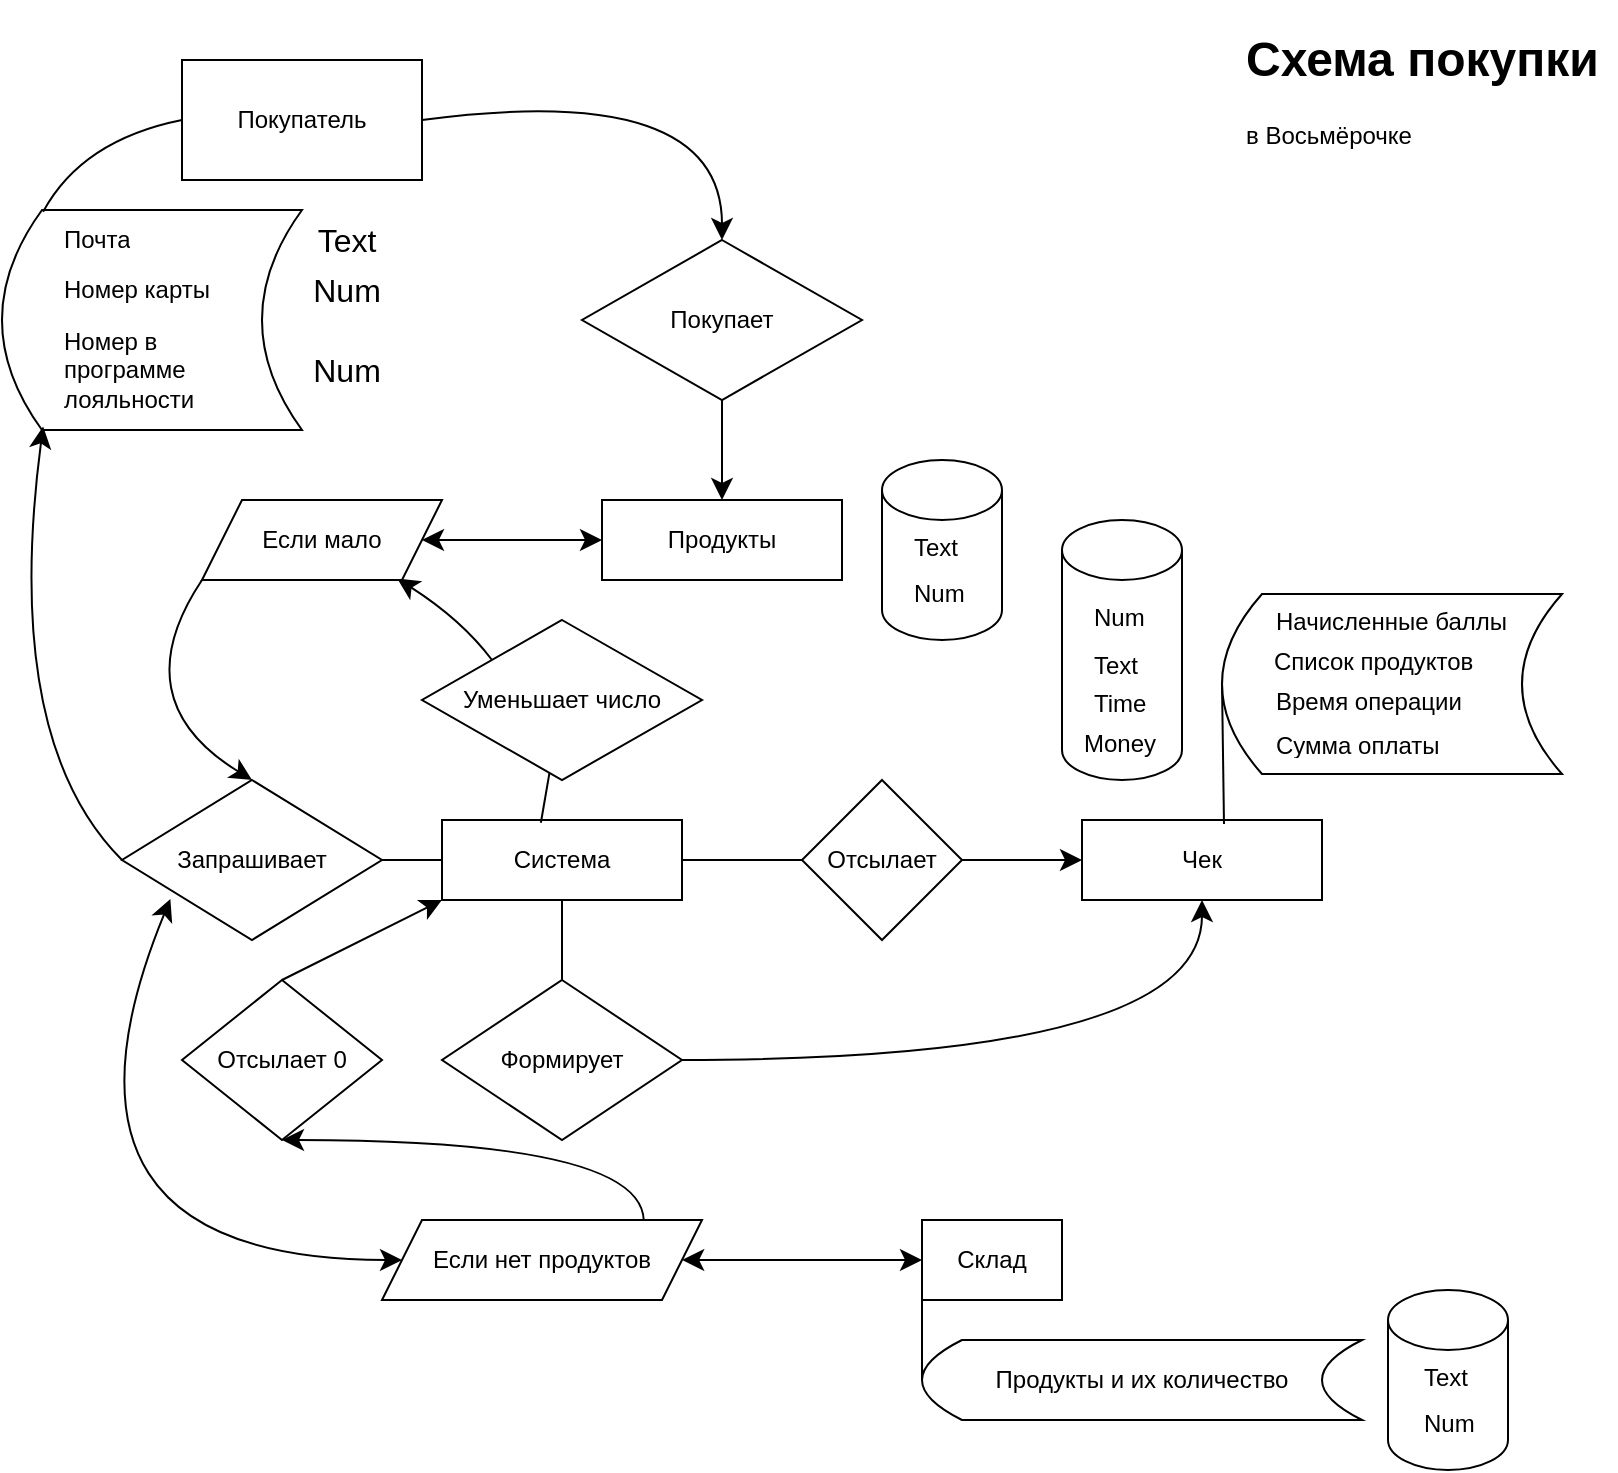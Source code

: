<mxfile version="24.0.0" type="github">
  <diagram id="C5RBs43oDa-KdzZeNtuy" name="Page-1">
    <mxGraphModel dx="827" dy="851" grid="1" gridSize="10" guides="1" tooltips="1" connect="1" arrows="1" fold="1" page="1" pageScale="1" pageWidth="827" pageHeight="1169" math="0" shadow="0">
      <root>
        <mxCell id="WIyWlLk6GJQsqaUBKTNV-0" />
        <mxCell id="WIyWlLk6GJQsqaUBKTNV-1" parent="WIyWlLk6GJQsqaUBKTNV-0" />
        <mxCell id="I_9hdYCKWF7VWZXxGhOi-0" value="Продукты" style="rounded=0;whiteSpace=wrap;html=1;" vertex="1" parent="WIyWlLk6GJQsqaUBKTNV-1">
          <mxGeometry x="320" y="280" width="120" height="40" as="geometry" />
        </mxCell>
        <mxCell id="I_9hdYCKWF7VWZXxGhOi-1" value="Покупает" style="rhombus;whiteSpace=wrap;html=1;" vertex="1" parent="WIyWlLk6GJQsqaUBKTNV-1">
          <mxGeometry x="310" y="150" width="140" height="80" as="geometry" />
        </mxCell>
        <mxCell id="I_9hdYCKWF7VWZXxGhOi-2" value="" style="endArrow=classic;html=1;rounded=0;fontSize=12;startSize=8;endSize=8;curved=1;" edge="1" parent="WIyWlLk6GJQsqaUBKTNV-1" source="I_9hdYCKWF7VWZXxGhOi-1" target="I_9hdYCKWF7VWZXxGhOi-0">
          <mxGeometry width="50" height="50" relative="1" as="geometry">
            <mxPoint x="410" y="460" as="sourcePoint" />
            <mxPoint x="460" y="410" as="targetPoint" />
          </mxGeometry>
        </mxCell>
        <mxCell id="I_9hdYCKWF7VWZXxGhOi-4" value="Покупатель" style="rounded=0;whiteSpace=wrap;html=1;" vertex="1" parent="WIyWlLk6GJQsqaUBKTNV-1">
          <mxGeometry x="110" y="60" width="120" height="60" as="geometry" />
        </mxCell>
        <mxCell id="I_9hdYCKWF7VWZXxGhOi-6" value="" style="endArrow=classic;html=1;rounded=0;fontSize=12;startSize=8;endSize=8;curved=1;exitX=1;exitY=0.5;exitDx=0;exitDy=0;" edge="1" parent="WIyWlLk6GJQsqaUBKTNV-1" source="I_9hdYCKWF7VWZXxGhOi-4" target="I_9hdYCKWF7VWZXxGhOi-1">
          <mxGeometry width="50" height="50" relative="1" as="geometry">
            <mxPoint x="310" y="35" as="sourcePoint" />
            <mxPoint x="410" y="35" as="targetPoint" />
            <Array as="points">
              <mxPoint x="380" y="70" />
            </Array>
          </mxGeometry>
        </mxCell>
        <mxCell id="I_9hdYCKWF7VWZXxGhOi-7" value="Система" style="rounded=0;whiteSpace=wrap;html=1;" vertex="1" parent="WIyWlLk6GJQsqaUBKTNV-1">
          <mxGeometry x="240" y="440" width="120" height="40" as="geometry" />
        </mxCell>
        <mxCell id="I_9hdYCKWF7VWZXxGhOi-8" value="Отсылает" style="rhombus;whiteSpace=wrap;html=1;" vertex="1" parent="WIyWlLk6GJQsqaUBKTNV-1">
          <mxGeometry x="420" y="420" width="80" height="80" as="geometry" />
        </mxCell>
        <mxCell id="I_9hdYCKWF7VWZXxGhOi-10" value="" style="endArrow=none;html=1;rounded=0;fontSize=12;startSize=8;endSize=8;curved=1;entryX=0;entryY=0.5;entryDx=0;entryDy=0;" edge="1" parent="WIyWlLk6GJQsqaUBKTNV-1" source="I_9hdYCKWF7VWZXxGhOi-7" target="I_9hdYCKWF7VWZXxGhOi-8">
          <mxGeometry width="50" height="50" relative="1" as="geometry">
            <mxPoint x="370" y="510" as="sourcePoint" />
            <mxPoint x="420" y="460" as="targetPoint" />
          </mxGeometry>
        </mxCell>
        <mxCell id="I_9hdYCKWF7VWZXxGhOi-11" value="Чек" style="rounded=0;whiteSpace=wrap;html=1;" vertex="1" parent="WIyWlLk6GJQsqaUBKTNV-1">
          <mxGeometry x="560" y="440" width="120" height="40" as="geometry" />
        </mxCell>
        <mxCell id="I_9hdYCKWF7VWZXxGhOi-13" value="Формирует" style="rhombus;whiteSpace=wrap;html=1;" vertex="1" parent="WIyWlLk6GJQsqaUBKTNV-1">
          <mxGeometry x="240" y="520" width="120" height="80" as="geometry" />
        </mxCell>
        <mxCell id="I_9hdYCKWF7VWZXxGhOi-14" value="" style="endArrow=none;html=1;rounded=0;fontSize=12;startSize=8;endSize=8;curved=1;exitX=0.5;exitY=0;exitDx=0;exitDy=0;" edge="1" parent="WIyWlLk6GJQsqaUBKTNV-1" source="I_9hdYCKWF7VWZXxGhOi-13" target="I_9hdYCKWF7VWZXxGhOi-7">
          <mxGeometry width="50" height="50" relative="1" as="geometry">
            <mxPoint x="430" y="510" as="sourcePoint" />
            <mxPoint x="480" y="460" as="targetPoint" />
          </mxGeometry>
        </mxCell>
        <mxCell id="I_9hdYCKWF7VWZXxGhOi-15" value="&lt;h1&gt;Схема покупки&lt;/h1&gt;&lt;div&gt;в Восьмёрочке&lt;/div&gt;" style="text;html=1;spacing=5;spacingTop=-20;whiteSpace=wrap;overflow=hidden;rounded=0;" vertex="1" parent="WIyWlLk6GJQsqaUBKTNV-1">
          <mxGeometry x="637" y="40" width="190" height="120" as="geometry" />
        </mxCell>
        <mxCell id="I_9hdYCKWF7VWZXxGhOi-16" value="" style="endArrow=classic;html=1;rounded=0;fontSize=12;startSize=8;endSize=8;curved=1;entryX=0;entryY=0.5;entryDx=0;entryDy=0;" edge="1" parent="WIyWlLk6GJQsqaUBKTNV-1" source="I_9hdYCKWF7VWZXxGhOi-8" target="I_9hdYCKWF7VWZXxGhOi-11">
          <mxGeometry width="50" height="50" relative="1" as="geometry">
            <mxPoint x="520" y="420" as="sourcePoint" />
            <mxPoint x="570" y="370" as="targetPoint" />
          </mxGeometry>
        </mxCell>
        <mxCell id="I_9hdYCKWF7VWZXxGhOi-17" value="Запрашивает" style="rhombus;whiteSpace=wrap;html=1;" vertex="1" parent="WIyWlLk6GJQsqaUBKTNV-1">
          <mxGeometry x="80" y="420" width="130" height="80" as="geometry" />
        </mxCell>
        <mxCell id="I_9hdYCKWF7VWZXxGhOi-18" value="" style="endArrow=none;html=1;rounded=0;fontSize=12;startSize=8;endSize=8;curved=1;entryX=0;entryY=0.5;entryDx=0;entryDy=0;" edge="1" parent="WIyWlLk6GJQsqaUBKTNV-1" source="I_9hdYCKWF7VWZXxGhOi-17" target="I_9hdYCKWF7VWZXxGhOi-7">
          <mxGeometry width="50" height="50" relative="1" as="geometry">
            <mxPoint x="210" y="510" as="sourcePoint" />
            <mxPoint x="250" y="460" as="targetPoint" />
          </mxGeometry>
        </mxCell>
        <mxCell id="I_9hdYCKWF7VWZXxGhOi-31" value="" style="shape=dataStorage;whiteSpace=wrap;html=1;fixedSize=1;" vertex="1" parent="WIyWlLk6GJQsqaUBKTNV-1">
          <mxGeometry x="20" y="135" width="150" height="110" as="geometry" />
        </mxCell>
        <mxCell id="I_9hdYCKWF7VWZXxGhOi-36" value="Почта" style="text;strokeColor=none;fillColor=none;align=left;verticalAlign=middle;spacingLeft=4;spacingRight=4;overflow=hidden;points=[[0,0.5],[1,0.5]];portConstraint=eastwest;rotatable=0;whiteSpace=wrap;html=1;" vertex="1" parent="WIyWlLk6GJQsqaUBKTNV-1">
          <mxGeometry x="45" y="135" width="80" height="30" as="geometry" />
        </mxCell>
        <mxCell id="I_9hdYCKWF7VWZXxGhOi-37" value="Номер карты" style="text;strokeColor=none;fillColor=none;align=left;verticalAlign=middle;spacingLeft=4;spacingRight=4;overflow=hidden;points=[[0,0.5],[1,0.5]];portConstraint=eastwest;rotatable=0;whiteSpace=wrap;html=1;" vertex="1" parent="WIyWlLk6GJQsqaUBKTNV-1">
          <mxGeometry x="45" y="160" width="100" height="30" as="geometry" />
        </mxCell>
        <mxCell id="I_9hdYCKWF7VWZXxGhOi-38" value="Номер в программе лояльности" style="text;strokeColor=none;fillColor=none;align=left;verticalAlign=middle;spacingLeft=4;spacingRight=4;overflow=hidden;points=[[0,0.5],[1,0.5]];portConstraint=eastwest;rotatable=0;whiteSpace=wrap;html=1;" vertex="1" parent="WIyWlLk6GJQsqaUBKTNV-1">
          <mxGeometry x="45" y="190" width="100" height="50" as="geometry" />
        </mxCell>
        <mxCell id="I_9hdYCKWF7VWZXxGhOi-39" value="" style="endArrow=none;html=1;rounded=0;fontSize=12;startSize=8;endSize=8;curved=1;entryX=0;entryY=0.5;entryDx=0;entryDy=0;exitX=0.137;exitY=0.008;exitDx=0;exitDy=0;exitPerimeter=0;" edge="1" parent="WIyWlLk6GJQsqaUBKTNV-1" source="I_9hdYCKWF7VWZXxGhOi-31" target="I_9hdYCKWF7VWZXxGhOi-4">
          <mxGeometry width="50" height="50" relative="1" as="geometry">
            <mxPoint x="40" y="130" as="sourcePoint" />
            <mxPoint x="90" y="120" as="targetPoint" />
            <Array as="points">
              <mxPoint x="60" y="100" />
            </Array>
          </mxGeometry>
        </mxCell>
        <mxCell id="I_9hdYCKWF7VWZXxGhOi-41" value="" style="endArrow=classic;html=1;rounded=0;fontSize=12;startSize=8;endSize=8;curved=1;exitX=1;exitY=0.5;exitDx=0;exitDy=0;entryX=0.5;entryY=1;entryDx=0;entryDy=0;" edge="1" parent="WIyWlLk6GJQsqaUBKTNV-1" source="I_9hdYCKWF7VWZXxGhOi-13" target="I_9hdYCKWF7VWZXxGhOi-11">
          <mxGeometry width="50" height="50" relative="1" as="geometry">
            <mxPoint x="430" y="600" as="sourcePoint" />
            <mxPoint x="480" y="550" as="targetPoint" />
            <Array as="points">
              <mxPoint x="620" y="560" />
            </Array>
          </mxGeometry>
        </mxCell>
        <mxCell id="I_9hdYCKWF7VWZXxGhOi-42" value="Уменьшает число" style="rhombus;whiteSpace=wrap;html=1;" vertex="1" parent="WIyWlLk6GJQsqaUBKTNV-1">
          <mxGeometry x="230" y="340" width="140" height="80" as="geometry" />
        </mxCell>
        <mxCell id="I_9hdYCKWF7VWZXxGhOi-43" value="" style="endArrow=none;html=1;rounded=0;fontSize=12;startSize=8;endSize=8;curved=1;exitX=0.412;exitY=0.034;exitDx=0;exitDy=0;exitPerimeter=0;" edge="1" parent="WIyWlLk6GJQsqaUBKTNV-1" source="I_9hdYCKWF7VWZXxGhOi-7" target="I_9hdYCKWF7VWZXxGhOi-42">
          <mxGeometry width="50" height="50" relative="1" as="geometry">
            <mxPoint x="290" y="450" as="sourcePoint" />
            <mxPoint x="340" y="400" as="targetPoint" />
          </mxGeometry>
        </mxCell>
        <mxCell id="I_9hdYCKWF7VWZXxGhOi-44" value="" style="endArrow=classic;html=1;rounded=0;fontSize=12;startSize=8;endSize=8;curved=1;exitX=0;exitY=0;exitDx=0;exitDy=0;entryX=0.814;entryY=0.983;entryDx=0;entryDy=0;entryPerimeter=0;" edge="1" parent="WIyWlLk6GJQsqaUBKTNV-1" source="I_9hdYCKWF7VWZXxGhOi-42" target="I_9hdYCKWF7VWZXxGhOi-45">
          <mxGeometry width="50" height="50" relative="1" as="geometry">
            <mxPoint x="290" y="340" as="sourcePoint" />
            <mxPoint x="230" y="310" as="targetPoint" />
            <Array as="points">
              <mxPoint x="250" y="340" />
            </Array>
          </mxGeometry>
        </mxCell>
        <mxCell id="I_9hdYCKWF7VWZXxGhOi-45" value="Если мало" style="shape=parallelogram;perimeter=parallelogramPerimeter;whiteSpace=wrap;html=1;fixedSize=1;" vertex="1" parent="WIyWlLk6GJQsqaUBKTNV-1">
          <mxGeometry x="120" y="280" width="120" height="40" as="geometry" />
        </mxCell>
        <mxCell id="I_9hdYCKWF7VWZXxGhOi-48" value="Склад" style="rounded=0;whiteSpace=wrap;html=1;" vertex="1" parent="WIyWlLk6GJQsqaUBKTNV-1">
          <mxGeometry x="480" y="640" width="70" height="40" as="geometry" />
        </mxCell>
        <mxCell id="I_9hdYCKWF7VWZXxGhOi-49" value="" style="endArrow=classic;startArrow=classic;html=1;rounded=0;fontSize=12;startSize=8;endSize=8;curved=1;exitX=0.186;exitY=0.744;exitDx=0;exitDy=0;entryX=0;entryY=0.5;entryDx=0;entryDy=0;exitPerimeter=0;" edge="1" parent="WIyWlLk6GJQsqaUBKTNV-1" source="I_9hdYCKWF7VWZXxGhOi-17" target="I_9hdYCKWF7VWZXxGhOi-65">
          <mxGeometry width="50" height="50" relative="1" as="geometry">
            <mxPoint x="320" y="740" as="sourcePoint" />
            <mxPoint x="360" y="660" as="targetPoint" />
            <Array as="points">
              <mxPoint x="30" y="660" />
            </Array>
          </mxGeometry>
        </mxCell>
        <mxCell id="I_9hdYCKWF7VWZXxGhOi-52" value="" style="endArrow=classic;startArrow=classic;html=1;rounded=0;fontSize=12;startSize=8;endSize=8;curved=1;exitX=1;exitY=0.5;exitDx=0;exitDy=0;entryX=0;entryY=0.5;entryDx=0;entryDy=0;" edge="1" parent="WIyWlLk6GJQsqaUBKTNV-1" source="I_9hdYCKWF7VWZXxGhOi-45" target="I_9hdYCKWF7VWZXxGhOi-0">
          <mxGeometry width="50" height="50" relative="1" as="geometry">
            <mxPoint x="270" y="310" as="sourcePoint" />
            <mxPoint x="320" y="260" as="targetPoint" />
          </mxGeometry>
        </mxCell>
        <mxCell id="I_9hdYCKWF7VWZXxGhOi-53" value="" style="endArrow=classic;html=1;rounded=0;fontSize=12;startSize=8;endSize=8;curved=1;exitX=0;exitY=1;exitDx=0;exitDy=0;entryX=0.5;entryY=0;entryDx=0;entryDy=0;" edge="1" parent="WIyWlLk6GJQsqaUBKTNV-1" source="I_9hdYCKWF7VWZXxGhOi-45" target="I_9hdYCKWF7VWZXxGhOi-17">
          <mxGeometry width="50" height="50" relative="1" as="geometry">
            <mxPoint x="70" y="380" as="sourcePoint" />
            <mxPoint x="97.92" y="340" as="targetPoint" />
            <Array as="points">
              <mxPoint x="80" y="380" />
            </Array>
          </mxGeometry>
        </mxCell>
        <mxCell id="I_9hdYCKWF7VWZXxGhOi-55" value="" style="shape=dataStorage;whiteSpace=wrap;html=1;fixedSize=1;" vertex="1" parent="WIyWlLk6GJQsqaUBKTNV-1">
          <mxGeometry x="630" y="327" width="170" height="90" as="geometry" />
        </mxCell>
        <mxCell id="I_9hdYCKWF7VWZXxGhOi-56" value="Список продуктов" style="text;strokeColor=none;fillColor=none;align=left;verticalAlign=middle;spacingLeft=4;spacingRight=4;overflow=hidden;points=[[0,0.5],[1,0.5]];portConstraint=eastwest;rotatable=0;whiteSpace=wrap;html=1;" vertex="1" parent="WIyWlLk6GJQsqaUBKTNV-1">
          <mxGeometry x="650" y="351" width="123" height="20" as="geometry" />
        </mxCell>
        <mxCell id="I_9hdYCKWF7VWZXxGhOi-57" value="Время операции" style="text;strokeColor=none;fillColor=none;align=left;verticalAlign=middle;spacingLeft=4;spacingRight=4;overflow=hidden;points=[[0,0.5],[1,0.5]];portConstraint=eastwest;rotatable=0;whiteSpace=wrap;html=1;" vertex="1" parent="WIyWlLk6GJQsqaUBKTNV-1">
          <mxGeometry x="651" y="371" width="113" height="20" as="geometry" />
        </mxCell>
        <mxCell id="I_9hdYCKWF7VWZXxGhOi-58" value="Сумма оплаты" style="text;strokeColor=none;fillColor=none;align=left;verticalAlign=middle;spacingLeft=4;spacingRight=4;overflow=hidden;points=[[0,0.5],[1,0.5]];portConstraint=eastwest;rotatable=0;whiteSpace=wrap;html=1;" vertex="1" parent="WIyWlLk6GJQsqaUBKTNV-1">
          <mxGeometry x="651" y="393" width="103" height="17" as="geometry" />
        </mxCell>
        <mxCell id="I_9hdYCKWF7VWZXxGhOi-59" value="" style="endArrow=none;html=1;rounded=0;fontSize=12;startSize=8;endSize=8;curved=1;entryX=0;entryY=0.5;entryDx=0;entryDy=0;" edge="1" parent="WIyWlLk6GJQsqaUBKTNV-1" target="I_9hdYCKWF7VWZXxGhOi-55">
          <mxGeometry width="50" height="50" relative="1" as="geometry">
            <mxPoint x="631" y="442" as="sourcePoint" />
            <mxPoint x="637" y="370" as="targetPoint" />
          </mxGeometry>
        </mxCell>
        <mxCell id="I_9hdYCKWF7VWZXxGhOi-60" value="" style="endArrow=classic;html=1;rounded=0;fontSize=12;startSize=8;endSize=8;curved=1;exitX=0;exitY=0.5;exitDx=0;exitDy=0;entryX=0.137;entryY=0.984;entryDx=0;entryDy=0;entryPerimeter=0;" edge="1" parent="WIyWlLk6GJQsqaUBKTNV-1" source="I_9hdYCKWF7VWZXxGhOi-17" target="I_9hdYCKWF7VWZXxGhOi-31">
          <mxGeometry width="50" height="50" relative="1" as="geometry">
            <mxPoint x="30" y="440" as="sourcePoint" />
            <mxPoint x="80" y="390" as="targetPoint" />
            <Array as="points">
              <mxPoint x="20" y="400" />
            </Array>
          </mxGeometry>
        </mxCell>
        <mxCell id="I_9hdYCKWF7VWZXxGhOi-62" value="Начисленные баллы" style="text;strokeColor=none;fillColor=none;align=left;verticalAlign=middle;spacingLeft=4;spacingRight=4;overflow=hidden;points=[[0,0.5],[1,0.5]];portConstraint=eastwest;rotatable=0;whiteSpace=wrap;html=1;" vertex="1" parent="WIyWlLk6GJQsqaUBKTNV-1">
          <mxGeometry x="651" y="331" width="129" height="16" as="geometry" />
        </mxCell>
        <mxCell id="I_9hdYCKWF7VWZXxGhOi-63" value="Продукты и их количество" style="shape=dataStorage;whiteSpace=wrap;html=1;fixedSize=1;" vertex="1" parent="WIyWlLk6GJQsqaUBKTNV-1">
          <mxGeometry x="480" y="700" width="220" height="40" as="geometry" />
        </mxCell>
        <mxCell id="I_9hdYCKWF7VWZXxGhOi-64" value="" style="endArrow=none;html=1;rounded=0;fontSize=12;startSize=8;endSize=8;curved=1;exitX=0;exitY=0.5;exitDx=0;exitDy=0;entryX=0;entryY=1;entryDx=0;entryDy=0;" edge="1" parent="WIyWlLk6GJQsqaUBKTNV-1" source="I_9hdYCKWF7VWZXxGhOi-63" target="I_9hdYCKWF7VWZXxGhOi-48">
          <mxGeometry width="50" height="50" relative="1" as="geometry">
            <mxPoint x="450" y="780" as="sourcePoint" />
            <mxPoint x="500" y="730" as="targetPoint" />
          </mxGeometry>
        </mxCell>
        <mxCell id="I_9hdYCKWF7VWZXxGhOi-65" value="Если нет продуктов" style="shape=parallelogram;perimeter=parallelogramPerimeter;whiteSpace=wrap;html=1;fixedSize=1;" vertex="1" parent="WIyWlLk6GJQsqaUBKTNV-1">
          <mxGeometry x="210" y="640" width="160" height="40" as="geometry" />
        </mxCell>
        <mxCell id="I_9hdYCKWF7VWZXxGhOi-66" value="Отсылает 0" style="rhombus;whiteSpace=wrap;html=1;" vertex="1" parent="WIyWlLk6GJQsqaUBKTNV-1">
          <mxGeometry x="110" y="520" width="100" height="80" as="geometry" />
        </mxCell>
        <mxCell id="I_9hdYCKWF7VWZXxGhOi-69" value="" style="endArrow=classic;html=1;rounded=0;fontSize=12;startSize=8;endSize=8;curved=1;exitX=0.818;exitY=0.008;exitDx=0;exitDy=0;exitPerimeter=0;entryX=0.5;entryY=1;entryDx=0;entryDy=0;" edge="1" parent="WIyWlLk6GJQsqaUBKTNV-1" source="I_9hdYCKWF7VWZXxGhOi-65" target="I_9hdYCKWF7VWZXxGhOi-66">
          <mxGeometry width="50" height="50" relative="1" as="geometry">
            <mxPoint x="200" y="830" as="sourcePoint" />
            <mxPoint x="250" y="780" as="targetPoint" />
            <Array as="points">
              <mxPoint x="340" y="600" />
            </Array>
          </mxGeometry>
        </mxCell>
        <mxCell id="I_9hdYCKWF7VWZXxGhOi-70" value="" style="endArrow=classic;startArrow=classic;html=1;rounded=0;fontSize=12;startSize=8;endSize=8;curved=1;exitX=0.938;exitY=0.5;exitDx=0;exitDy=0;entryX=0;entryY=0.5;entryDx=0;entryDy=0;exitPerimeter=0;" edge="1" parent="WIyWlLk6GJQsqaUBKTNV-1" source="I_9hdYCKWF7VWZXxGhOi-65" target="I_9hdYCKWF7VWZXxGhOi-48">
          <mxGeometry width="50" height="50" relative="1" as="geometry">
            <mxPoint x="400" y="690" as="sourcePoint" />
            <mxPoint x="450" y="640" as="targetPoint" />
          </mxGeometry>
        </mxCell>
        <mxCell id="I_9hdYCKWF7VWZXxGhOi-71" value="" style="endArrow=classic;html=1;rounded=0;fontSize=12;startSize=8;endSize=8;curved=1;entryX=0;entryY=1;entryDx=0;entryDy=0;exitX=0.5;exitY=0;exitDx=0;exitDy=0;" edge="1" parent="WIyWlLk6GJQsqaUBKTNV-1" source="I_9hdYCKWF7VWZXxGhOi-66" target="I_9hdYCKWF7VWZXxGhOi-7">
          <mxGeometry width="50" height="50" relative="1" as="geometry">
            <mxPoint x="181" y="531" as="sourcePoint" />
            <mxPoint x="250" y="500" as="targetPoint" />
          </mxGeometry>
        </mxCell>
        <mxCell id="I_9hdYCKWF7VWZXxGhOi-72" value="Text" style="text;html=1;align=center;verticalAlign=middle;whiteSpace=wrap;rounded=0;fontSize=16;fontFamily=Helvetica;fontColor=default;" vertex="1" parent="WIyWlLk6GJQsqaUBKTNV-1">
          <mxGeometry x="180" y="145" width="25" height="10" as="geometry" />
        </mxCell>
        <mxCell id="I_9hdYCKWF7VWZXxGhOi-73" value="Num" style="text;html=1;align=center;verticalAlign=middle;whiteSpace=wrap;rounded=0;fontSize=16;fontFamily=Helvetica;fontColor=default;" vertex="1" parent="WIyWlLk6GJQsqaUBKTNV-1">
          <mxGeometry x="180" y="170" width="25" height="10" as="geometry" />
        </mxCell>
        <mxCell id="I_9hdYCKWF7VWZXxGhOi-77" value="Num" style="text;html=1;align=center;verticalAlign=middle;whiteSpace=wrap;rounded=0;fontSize=16;fontFamily=Helvetica;fontColor=default;" vertex="1" parent="WIyWlLk6GJQsqaUBKTNV-1">
          <mxGeometry x="180" y="210" width="25" height="10" as="geometry" />
        </mxCell>
        <mxCell id="I_9hdYCKWF7VWZXxGhOi-79" value="" style="shape=cylinder3;whiteSpace=wrap;html=1;boundedLbl=1;backgroundOutline=1;size=15;" vertex="1" parent="WIyWlLk6GJQsqaUBKTNV-1">
          <mxGeometry x="460" y="260" width="60" height="90" as="geometry" />
        </mxCell>
        <mxCell id="I_9hdYCKWF7VWZXxGhOi-84" value="Text" style="text;strokeColor=none;fillColor=none;align=left;verticalAlign=middle;spacingLeft=4;spacingRight=4;overflow=hidden;points=[[0,0.5],[1,0.5]];portConstraint=eastwest;rotatable=0;whiteSpace=wrap;html=1;" vertex="1" parent="WIyWlLk6GJQsqaUBKTNV-1">
          <mxGeometry x="470" y="294" width="40" height="16" as="geometry" />
        </mxCell>
        <mxCell id="I_9hdYCKWF7VWZXxGhOi-85" value="Num" style="text;strokeColor=none;fillColor=none;align=left;verticalAlign=middle;spacingLeft=4;spacingRight=4;overflow=hidden;points=[[0,0.5],[1,0.5]];portConstraint=eastwest;rotatable=0;whiteSpace=wrap;html=1;" vertex="1" parent="WIyWlLk6GJQsqaUBKTNV-1">
          <mxGeometry x="470" y="314" width="40" height="26" as="geometry" />
        </mxCell>
        <mxCell id="I_9hdYCKWF7VWZXxGhOi-89" value="" style="shape=cylinder3;whiteSpace=wrap;html=1;boundedLbl=1;backgroundOutline=1;size=15;" vertex="1" parent="WIyWlLk6GJQsqaUBKTNV-1">
          <mxGeometry x="713" y="675" width="60" height="90" as="geometry" />
        </mxCell>
        <mxCell id="I_9hdYCKWF7VWZXxGhOi-90" value="Text" style="text;strokeColor=none;fillColor=none;align=left;verticalAlign=middle;spacingLeft=4;spacingRight=4;overflow=hidden;points=[[0,0.5],[1,0.5]];portConstraint=eastwest;rotatable=0;whiteSpace=wrap;html=1;" vertex="1" parent="WIyWlLk6GJQsqaUBKTNV-1">
          <mxGeometry x="724.5" y="709" width="37" height="16" as="geometry" />
        </mxCell>
        <mxCell id="I_9hdYCKWF7VWZXxGhOi-91" value="Num" style="text;strokeColor=none;fillColor=none;align=left;verticalAlign=middle;spacingLeft=4;spacingRight=4;overflow=hidden;points=[[0,0.5],[1,0.5]];portConstraint=eastwest;rotatable=0;whiteSpace=wrap;html=1;" vertex="1" parent="WIyWlLk6GJQsqaUBKTNV-1">
          <mxGeometry x="724.5" y="729" width="37" height="26" as="geometry" />
        </mxCell>
        <mxCell id="I_9hdYCKWF7VWZXxGhOi-92" value="" style="shape=cylinder3;whiteSpace=wrap;html=1;boundedLbl=1;backgroundOutline=1;size=15;" vertex="1" parent="WIyWlLk6GJQsqaUBKTNV-1">
          <mxGeometry x="550" y="290" width="60" height="130" as="geometry" />
        </mxCell>
        <mxCell id="I_9hdYCKWF7VWZXxGhOi-93" value="Text" style="text;strokeColor=none;fillColor=none;align=left;verticalAlign=middle;spacingLeft=4;spacingRight=4;overflow=hidden;points=[[0,0.5],[1,0.5]];portConstraint=eastwest;rotatable=0;whiteSpace=wrap;html=1;" vertex="1" parent="WIyWlLk6GJQsqaUBKTNV-1">
          <mxGeometry x="560" y="353" width="40" height="16" as="geometry" />
        </mxCell>
        <mxCell id="I_9hdYCKWF7VWZXxGhOi-94" value="Money" style="text;strokeColor=none;fillColor=none;align=left;verticalAlign=middle;spacingLeft=4;spacingRight=4;overflow=hidden;points=[[0,0.5],[1,0.5]];portConstraint=eastwest;rotatable=0;whiteSpace=wrap;html=1;" vertex="1" parent="WIyWlLk6GJQsqaUBKTNV-1">
          <mxGeometry x="555" y="389.75" width="50" height="23.5" as="geometry" />
        </mxCell>
        <mxCell id="I_9hdYCKWF7VWZXxGhOi-95" value="Time" style="text;strokeColor=none;fillColor=none;align=left;verticalAlign=middle;spacingLeft=4;spacingRight=4;overflow=hidden;points=[[0,0.5],[1,0.5]];portConstraint=eastwest;rotatable=0;whiteSpace=wrap;html=1;" vertex="1" parent="WIyWlLk6GJQsqaUBKTNV-1">
          <mxGeometry x="560" y="372" width="40" height="18" as="geometry" />
        </mxCell>
        <mxCell id="I_9hdYCKWF7VWZXxGhOi-96" value="Num" style="text;strokeColor=none;fillColor=none;align=left;verticalAlign=middle;spacingLeft=4;spacingRight=4;overflow=hidden;points=[[0,0.5],[1,0.5]];portConstraint=eastwest;rotatable=0;whiteSpace=wrap;html=1;" vertex="1" parent="WIyWlLk6GJQsqaUBKTNV-1">
          <mxGeometry x="560" y="329.5" width="40" height="19" as="geometry" />
        </mxCell>
      </root>
    </mxGraphModel>
  </diagram>
</mxfile>
